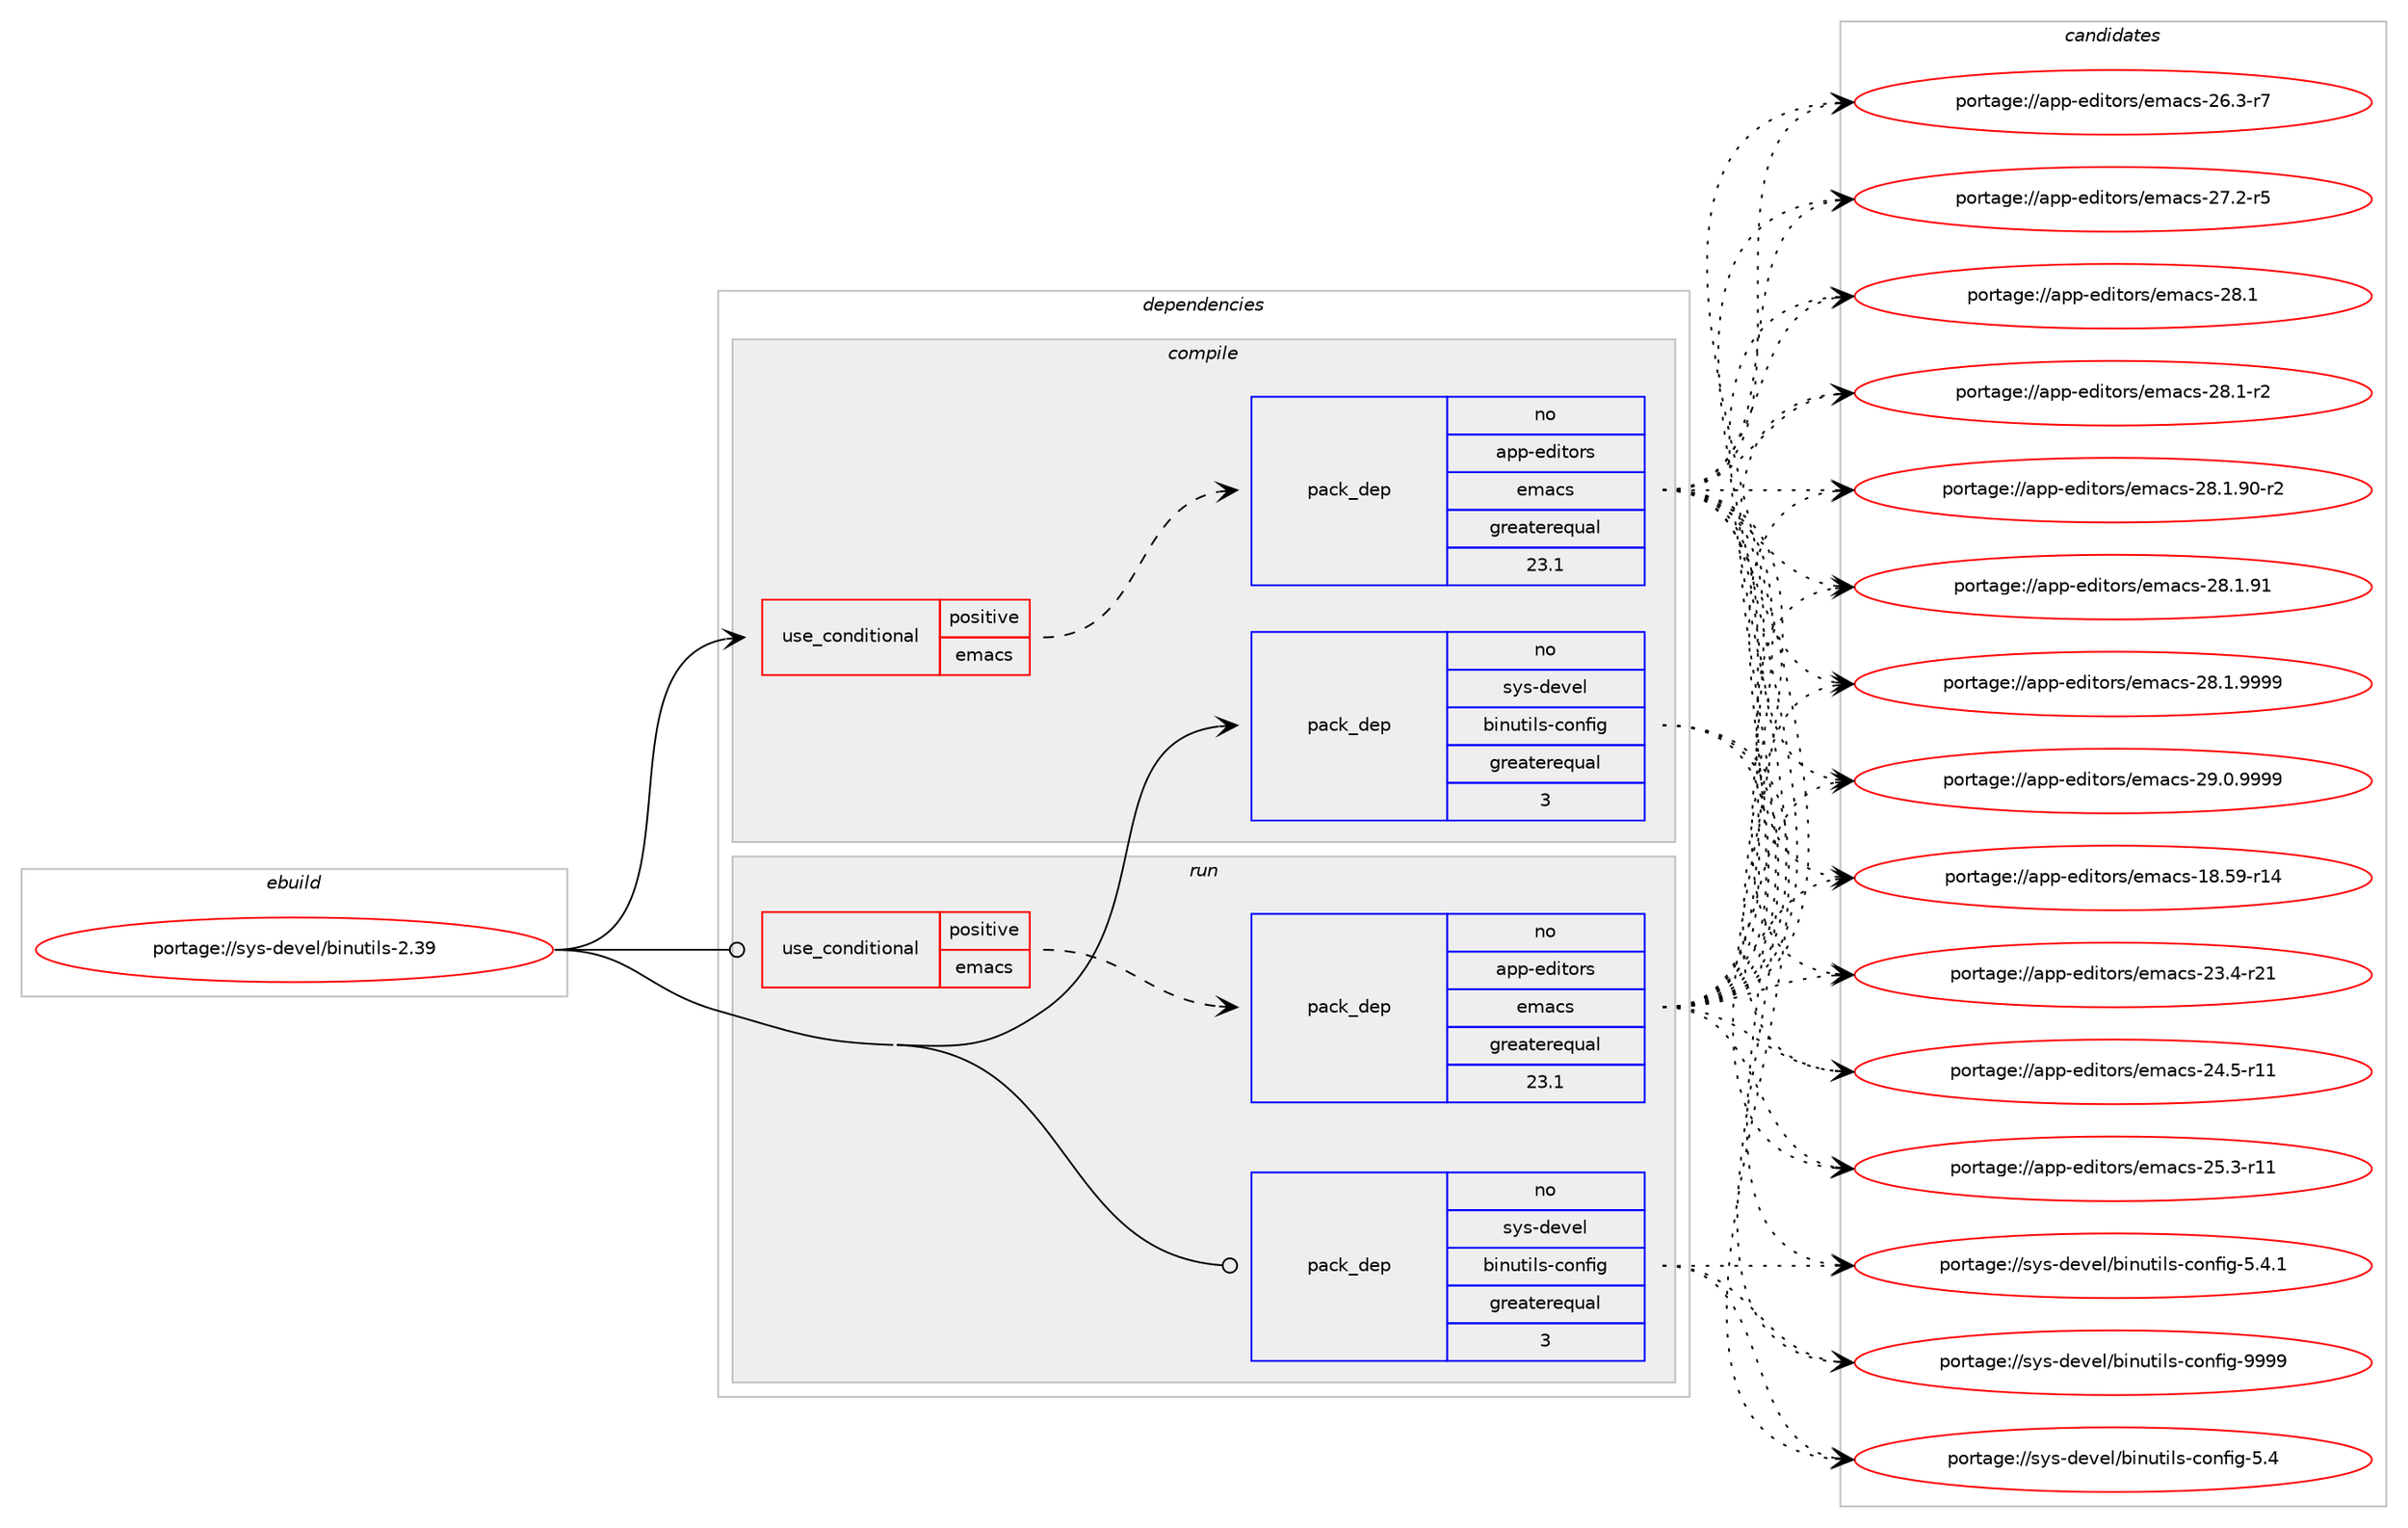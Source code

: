 digraph prolog {

# *************
# Graph options
# *************

newrank=true;
concentrate=true;
compound=true;
graph [rankdir=LR,fontname=Helvetica,fontsize=10,ranksep=1.5];#, ranksep=2.5, nodesep=0.2];
edge  [arrowhead=vee];
node  [fontname=Helvetica,fontsize=10];

# **********
# The ebuild
# **********

subgraph cluster_leftcol {
color=gray;
rank=same;
label=<<i>ebuild</i>>;
id [label="portage://sys-devel/binutils-2.39", color=red, width=4, href="../sys-devel/binutils-2.39.svg"];
}

# ****************
# The dependencies
# ****************

subgraph cluster_midcol {
color=gray;
label=<<i>dependencies</i>>;
subgraph cluster_compile {
fillcolor="#eeeeee";
style=filled;
label=<<i>compile</i>>;
subgraph cond184 {
dependency284 [label=<<TABLE BORDER="0" CELLBORDER="1" CELLSPACING="0" CELLPADDING="4"><TR><TD ROWSPAN="3" CELLPADDING="10">use_conditional</TD></TR><TR><TD>positive</TD></TR><TR><TD>emacs</TD></TR></TABLE>>, shape=none, color=red];
subgraph pack100 {
dependency285 [label=<<TABLE BORDER="0" CELLBORDER="1" CELLSPACING="0" CELLPADDING="4" WIDTH="220"><TR><TD ROWSPAN="6" CELLPADDING="30">pack_dep</TD></TR><TR><TD WIDTH="110">no</TD></TR><TR><TD>app-editors</TD></TR><TR><TD>emacs</TD></TR><TR><TD>greaterequal</TD></TR><TR><TD>23.1</TD></TR></TABLE>>, shape=none, color=blue];
}
dependency284:e -> dependency285:w [weight=20,style="dashed",arrowhead="vee"];
}
id:e -> dependency284:w [weight=20,style="solid",arrowhead="vee"];
subgraph pack101 {
dependency286 [label=<<TABLE BORDER="0" CELLBORDER="1" CELLSPACING="0" CELLPADDING="4" WIDTH="220"><TR><TD ROWSPAN="6" CELLPADDING="30">pack_dep</TD></TR><TR><TD WIDTH="110">no</TD></TR><TR><TD>sys-devel</TD></TR><TR><TD>binutils-config</TD></TR><TR><TD>greaterequal</TD></TR><TR><TD>3</TD></TR></TABLE>>, shape=none, color=blue];
}
id:e -> dependency286:w [weight=20,style="solid",arrowhead="vee"];
# *** BEGIN UNKNOWN DEPENDENCY TYPE (TODO) ***
# id -> package_dependency(portage://sys-devel/binutils-2.39,install,no,sys-libs,zlib,none,[,,],[],[])
# *** END UNKNOWN DEPENDENCY TYPE (TODO) ***

}
subgraph cluster_compileandrun {
fillcolor="#eeeeee";
style=filled;
label=<<i>compile and run</i>>;
}
subgraph cluster_run {
fillcolor="#eeeeee";
style=filled;
label=<<i>run</i>>;
subgraph cond185 {
dependency287 [label=<<TABLE BORDER="0" CELLBORDER="1" CELLSPACING="0" CELLPADDING="4"><TR><TD ROWSPAN="3" CELLPADDING="10">use_conditional</TD></TR><TR><TD>positive</TD></TR><TR><TD>emacs</TD></TR></TABLE>>, shape=none, color=red];
subgraph pack102 {
dependency288 [label=<<TABLE BORDER="0" CELLBORDER="1" CELLSPACING="0" CELLPADDING="4" WIDTH="220"><TR><TD ROWSPAN="6" CELLPADDING="30">pack_dep</TD></TR><TR><TD WIDTH="110">no</TD></TR><TR><TD>app-editors</TD></TR><TR><TD>emacs</TD></TR><TR><TD>greaterequal</TD></TR><TR><TD>23.1</TD></TR></TABLE>>, shape=none, color=blue];
}
dependency287:e -> dependency288:w [weight=20,style="dashed",arrowhead="vee"];
}
id:e -> dependency287:w [weight=20,style="solid",arrowhead="odot"];
subgraph pack103 {
dependency289 [label=<<TABLE BORDER="0" CELLBORDER="1" CELLSPACING="0" CELLPADDING="4" WIDTH="220"><TR><TD ROWSPAN="6" CELLPADDING="30">pack_dep</TD></TR><TR><TD WIDTH="110">no</TD></TR><TR><TD>sys-devel</TD></TR><TR><TD>binutils-config</TD></TR><TR><TD>greaterequal</TD></TR><TR><TD>3</TD></TR></TABLE>>, shape=none, color=blue];
}
id:e -> dependency289:w [weight=20,style="solid",arrowhead="odot"];
# *** BEGIN UNKNOWN DEPENDENCY TYPE (TODO) ***
# id -> package_dependency(portage://sys-devel/binutils-2.39,run,no,sys-libs,zlib,none,[,,],[],[])
# *** END UNKNOWN DEPENDENCY TYPE (TODO) ***

}
}

# **************
# The candidates
# **************

subgraph cluster_choices {
rank=same;
color=gray;
label=<<i>candidates</i>>;

subgraph choice100 {
color=black;
nodesep=1;
choice9711211245101100105116111114115471011099799115454956465357451144952 [label="portage://app-editors/emacs-18.59-r14", color=red, width=4,href="../app-editors/emacs-18.59-r14.svg"];
choice97112112451011001051161111141154710110997991154550514652451145049 [label="portage://app-editors/emacs-23.4-r21", color=red, width=4,href="../app-editors/emacs-23.4-r21.svg"];
choice97112112451011001051161111141154710110997991154550524653451144949 [label="portage://app-editors/emacs-24.5-r11", color=red, width=4,href="../app-editors/emacs-24.5-r11.svg"];
choice97112112451011001051161111141154710110997991154550534651451144949 [label="portage://app-editors/emacs-25.3-r11", color=red, width=4,href="../app-editors/emacs-25.3-r11.svg"];
choice971121124510110010511611111411547101109979911545505446514511455 [label="portage://app-editors/emacs-26.3-r7", color=red, width=4,href="../app-editors/emacs-26.3-r7.svg"];
choice971121124510110010511611111411547101109979911545505546504511453 [label="portage://app-editors/emacs-27.2-r5", color=red, width=4,href="../app-editors/emacs-27.2-r5.svg"];
choice97112112451011001051161111141154710110997991154550564649 [label="portage://app-editors/emacs-28.1", color=red, width=4,href="../app-editors/emacs-28.1.svg"];
choice971121124510110010511611111411547101109979911545505646494511450 [label="portage://app-editors/emacs-28.1-r2", color=red, width=4,href="../app-editors/emacs-28.1-r2.svg"];
choice971121124510110010511611111411547101109979911545505646494657484511450 [label="portage://app-editors/emacs-28.1.90-r2", color=red, width=4,href="../app-editors/emacs-28.1.90-r2.svg"];
choice97112112451011001051161111141154710110997991154550564649465749 [label="portage://app-editors/emacs-28.1.91", color=red, width=4,href="../app-editors/emacs-28.1.91.svg"];
choice971121124510110010511611111411547101109979911545505646494657575757 [label="portage://app-editors/emacs-28.1.9999", color=red, width=4,href="../app-editors/emacs-28.1.9999.svg"];
choice971121124510110010511611111411547101109979911545505746484657575757 [label="portage://app-editors/emacs-29.0.9999", color=red, width=4,href="../app-editors/emacs-29.0.9999.svg"];
dependency285:e -> choice9711211245101100105116111114115471011099799115454956465357451144952:w [style=dotted,weight="100"];
dependency285:e -> choice97112112451011001051161111141154710110997991154550514652451145049:w [style=dotted,weight="100"];
dependency285:e -> choice97112112451011001051161111141154710110997991154550524653451144949:w [style=dotted,weight="100"];
dependency285:e -> choice97112112451011001051161111141154710110997991154550534651451144949:w [style=dotted,weight="100"];
dependency285:e -> choice971121124510110010511611111411547101109979911545505446514511455:w [style=dotted,weight="100"];
dependency285:e -> choice971121124510110010511611111411547101109979911545505546504511453:w [style=dotted,weight="100"];
dependency285:e -> choice97112112451011001051161111141154710110997991154550564649:w [style=dotted,weight="100"];
dependency285:e -> choice971121124510110010511611111411547101109979911545505646494511450:w [style=dotted,weight="100"];
dependency285:e -> choice971121124510110010511611111411547101109979911545505646494657484511450:w [style=dotted,weight="100"];
dependency285:e -> choice97112112451011001051161111141154710110997991154550564649465749:w [style=dotted,weight="100"];
dependency285:e -> choice971121124510110010511611111411547101109979911545505646494657575757:w [style=dotted,weight="100"];
dependency285:e -> choice971121124510110010511611111411547101109979911545505746484657575757:w [style=dotted,weight="100"];
}
subgraph choice101 {
color=black;
nodesep=1;
choice115121115451001011181011084798105110117116105108115459911111010210510345534652 [label="portage://sys-devel/binutils-config-5.4", color=red, width=4,href="../sys-devel/binutils-config-5.4.svg"];
choice1151211154510010111810110847981051101171161051081154599111110102105103455346524649 [label="portage://sys-devel/binutils-config-5.4.1", color=red, width=4,href="../sys-devel/binutils-config-5.4.1.svg"];
choice11512111545100101118101108479810511011711610510811545991111101021051034557575757 [label="portage://sys-devel/binutils-config-9999", color=red, width=4,href="../sys-devel/binutils-config-9999.svg"];
dependency286:e -> choice115121115451001011181011084798105110117116105108115459911111010210510345534652:w [style=dotted,weight="100"];
dependency286:e -> choice1151211154510010111810110847981051101171161051081154599111110102105103455346524649:w [style=dotted,weight="100"];
dependency286:e -> choice11512111545100101118101108479810511011711610510811545991111101021051034557575757:w [style=dotted,weight="100"];
}
subgraph choice102 {
color=black;
nodesep=1;
choice9711211245101100105116111114115471011099799115454956465357451144952 [label="portage://app-editors/emacs-18.59-r14", color=red, width=4,href="../app-editors/emacs-18.59-r14.svg"];
choice97112112451011001051161111141154710110997991154550514652451145049 [label="portage://app-editors/emacs-23.4-r21", color=red, width=4,href="../app-editors/emacs-23.4-r21.svg"];
choice97112112451011001051161111141154710110997991154550524653451144949 [label="portage://app-editors/emacs-24.5-r11", color=red, width=4,href="../app-editors/emacs-24.5-r11.svg"];
choice97112112451011001051161111141154710110997991154550534651451144949 [label="portage://app-editors/emacs-25.3-r11", color=red, width=4,href="../app-editors/emacs-25.3-r11.svg"];
choice971121124510110010511611111411547101109979911545505446514511455 [label="portage://app-editors/emacs-26.3-r7", color=red, width=4,href="../app-editors/emacs-26.3-r7.svg"];
choice971121124510110010511611111411547101109979911545505546504511453 [label="portage://app-editors/emacs-27.2-r5", color=red, width=4,href="../app-editors/emacs-27.2-r5.svg"];
choice97112112451011001051161111141154710110997991154550564649 [label="portage://app-editors/emacs-28.1", color=red, width=4,href="../app-editors/emacs-28.1.svg"];
choice971121124510110010511611111411547101109979911545505646494511450 [label="portage://app-editors/emacs-28.1-r2", color=red, width=4,href="../app-editors/emacs-28.1-r2.svg"];
choice971121124510110010511611111411547101109979911545505646494657484511450 [label="portage://app-editors/emacs-28.1.90-r2", color=red, width=4,href="../app-editors/emacs-28.1.90-r2.svg"];
choice97112112451011001051161111141154710110997991154550564649465749 [label="portage://app-editors/emacs-28.1.91", color=red, width=4,href="../app-editors/emacs-28.1.91.svg"];
choice971121124510110010511611111411547101109979911545505646494657575757 [label="portage://app-editors/emacs-28.1.9999", color=red, width=4,href="../app-editors/emacs-28.1.9999.svg"];
choice971121124510110010511611111411547101109979911545505746484657575757 [label="portage://app-editors/emacs-29.0.9999", color=red, width=4,href="../app-editors/emacs-29.0.9999.svg"];
dependency288:e -> choice9711211245101100105116111114115471011099799115454956465357451144952:w [style=dotted,weight="100"];
dependency288:e -> choice97112112451011001051161111141154710110997991154550514652451145049:w [style=dotted,weight="100"];
dependency288:e -> choice97112112451011001051161111141154710110997991154550524653451144949:w [style=dotted,weight="100"];
dependency288:e -> choice97112112451011001051161111141154710110997991154550534651451144949:w [style=dotted,weight="100"];
dependency288:e -> choice971121124510110010511611111411547101109979911545505446514511455:w [style=dotted,weight="100"];
dependency288:e -> choice971121124510110010511611111411547101109979911545505546504511453:w [style=dotted,weight="100"];
dependency288:e -> choice97112112451011001051161111141154710110997991154550564649:w [style=dotted,weight="100"];
dependency288:e -> choice971121124510110010511611111411547101109979911545505646494511450:w [style=dotted,weight="100"];
dependency288:e -> choice971121124510110010511611111411547101109979911545505646494657484511450:w [style=dotted,weight="100"];
dependency288:e -> choice97112112451011001051161111141154710110997991154550564649465749:w [style=dotted,weight="100"];
dependency288:e -> choice971121124510110010511611111411547101109979911545505646494657575757:w [style=dotted,weight="100"];
dependency288:e -> choice971121124510110010511611111411547101109979911545505746484657575757:w [style=dotted,weight="100"];
}
subgraph choice103 {
color=black;
nodesep=1;
choice115121115451001011181011084798105110117116105108115459911111010210510345534652 [label="portage://sys-devel/binutils-config-5.4", color=red, width=4,href="../sys-devel/binutils-config-5.4.svg"];
choice1151211154510010111810110847981051101171161051081154599111110102105103455346524649 [label="portage://sys-devel/binutils-config-5.4.1", color=red, width=4,href="../sys-devel/binutils-config-5.4.1.svg"];
choice11512111545100101118101108479810511011711610510811545991111101021051034557575757 [label="portage://sys-devel/binutils-config-9999", color=red, width=4,href="../sys-devel/binutils-config-9999.svg"];
dependency289:e -> choice115121115451001011181011084798105110117116105108115459911111010210510345534652:w [style=dotted,weight="100"];
dependency289:e -> choice1151211154510010111810110847981051101171161051081154599111110102105103455346524649:w [style=dotted,weight="100"];
dependency289:e -> choice11512111545100101118101108479810511011711610510811545991111101021051034557575757:w [style=dotted,weight="100"];
}
}

}
